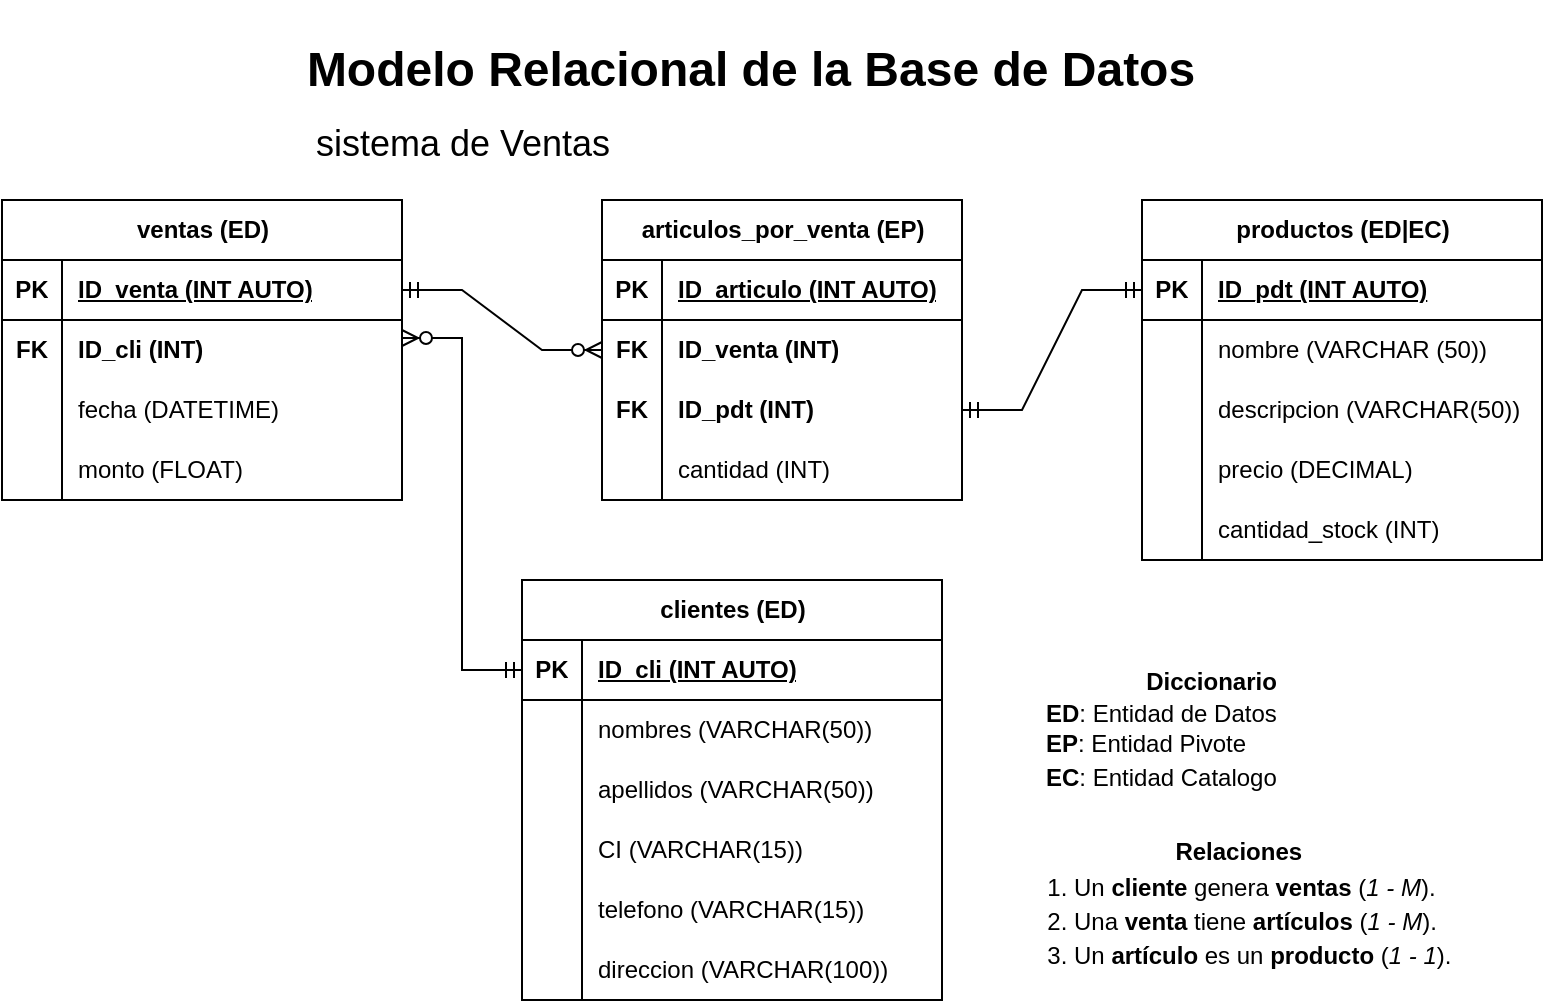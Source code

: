 <mxfile version="24.2.2" type="device">
  <diagram name="Página-1" id="UFSSHMcw-jDm44Lc_MhE">
    <mxGraphModel dx="880" dy="434" grid="1" gridSize="10" guides="1" tooltips="1" connect="1" arrows="1" fold="1" page="1" pageScale="1" pageWidth="827" pageHeight="1169" math="0" shadow="0">
      <root>
        <mxCell id="0" />
        <mxCell id="1" parent="0" />
        <mxCell id="s9vYjzdB2l7LlvI2mAxt-33" value="ventas (ED)" style="shape=table;startSize=30;container=1;collapsible=1;childLayout=tableLayout;fixedRows=1;rowLines=0;fontStyle=1;align=center;resizeLast=1;html=1;" parent="1" vertex="1">
          <mxGeometry x="40" y="110" width="200" height="150" as="geometry" />
        </mxCell>
        <mxCell id="s9vYjzdB2l7LlvI2mAxt-34" value="" style="shape=tableRow;horizontal=0;startSize=0;swimlaneHead=0;swimlaneBody=0;fillColor=none;collapsible=0;dropTarget=0;points=[[0,0.5],[1,0.5]];portConstraint=eastwest;top=0;left=0;right=0;bottom=1;" parent="s9vYjzdB2l7LlvI2mAxt-33" vertex="1">
          <mxGeometry y="30" width="200" height="30" as="geometry" />
        </mxCell>
        <mxCell id="s9vYjzdB2l7LlvI2mAxt-35" value="PK" style="shape=partialRectangle;connectable=0;fillColor=none;top=0;left=0;bottom=0;right=0;fontStyle=1;overflow=hidden;whiteSpace=wrap;html=1;" parent="s9vYjzdB2l7LlvI2mAxt-34" vertex="1">
          <mxGeometry width="30" height="30" as="geometry">
            <mxRectangle width="30" height="30" as="alternateBounds" />
          </mxGeometry>
        </mxCell>
        <mxCell id="s9vYjzdB2l7LlvI2mAxt-36" value="ID_venta (INT AUTO)" style="shape=partialRectangle;connectable=0;fillColor=none;top=0;left=0;bottom=0;right=0;align=left;spacingLeft=6;fontStyle=5;overflow=hidden;whiteSpace=wrap;html=1;strokeWidth=1;" parent="s9vYjzdB2l7LlvI2mAxt-34" vertex="1">
          <mxGeometry x="30" width="170" height="30" as="geometry">
            <mxRectangle width="170" height="30" as="alternateBounds" />
          </mxGeometry>
        </mxCell>
        <mxCell id="s9vYjzdB2l7LlvI2mAxt-43" value="" style="shape=tableRow;horizontal=0;startSize=0;swimlaneHead=0;swimlaneBody=0;fillColor=none;collapsible=0;dropTarget=0;points=[[0,0.5],[1,0.5]];portConstraint=eastwest;top=0;left=0;right=0;bottom=0;" parent="s9vYjzdB2l7LlvI2mAxt-33" vertex="1">
          <mxGeometry y="60" width="200" height="30" as="geometry" />
        </mxCell>
        <mxCell id="s9vYjzdB2l7LlvI2mAxt-44" value="&lt;b&gt;FK&lt;/b&gt;" style="shape=partialRectangle;connectable=0;fillColor=none;top=0;left=0;bottom=0;right=0;editable=1;overflow=hidden;whiteSpace=wrap;html=1;" parent="s9vYjzdB2l7LlvI2mAxt-43" vertex="1">
          <mxGeometry width="30" height="30" as="geometry">
            <mxRectangle width="30" height="30" as="alternateBounds" />
          </mxGeometry>
        </mxCell>
        <mxCell id="s9vYjzdB2l7LlvI2mAxt-45" value="&lt;b&gt;ID_cli (INT)&lt;/b&gt;" style="shape=partialRectangle;connectable=0;fillColor=none;top=0;left=0;bottom=0;right=0;align=left;spacingLeft=6;overflow=hidden;whiteSpace=wrap;html=1;" parent="s9vYjzdB2l7LlvI2mAxt-43" vertex="1">
          <mxGeometry x="30" width="170" height="30" as="geometry">
            <mxRectangle width="170" height="30" as="alternateBounds" />
          </mxGeometry>
        </mxCell>
        <mxCell id="s9vYjzdB2l7LlvI2mAxt-46" value="" style="shape=tableRow;horizontal=0;startSize=0;swimlaneHead=0;swimlaneBody=0;fillColor=none;collapsible=0;dropTarget=0;points=[[0,0.5],[1,0.5]];portConstraint=eastwest;top=0;left=0;right=0;bottom=0;" parent="s9vYjzdB2l7LlvI2mAxt-33" vertex="1">
          <mxGeometry y="90" width="200" height="30" as="geometry" />
        </mxCell>
        <mxCell id="s9vYjzdB2l7LlvI2mAxt-47" value="" style="shape=partialRectangle;connectable=0;fillColor=none;top=0;left=0;bottom=0;right=0;editable=1;overflow=hidden;whiteSpace=wrap;html=1;" parent="s9vYjzdB2l7LlvI2mAxt-46" vertex="1">
          <mxGeometry width="30" height="30" as="geometry">
            <mxRectangle width="30" height="30" as="alternateBounds" />
          </mxGeometry>
        </mxCell>
        <mxCell id="s9vYjzdB2l7LlvI2mAxt-48" value="fecha (DATETIME)" style="shape=partialRectangle;connectable=0;fillColor=none;top=0;left=0;bottom=0;right=0;align=left;spacingLeft=6;overflow=hidden;whiteSpace=wrap;html=1;" parent="s9vYjzdB2l7LlvI2mAxt-46" vertex="1">
          <mxGeometry x="30" width="170" height="30" as="geometry">
            <mxRectangle width="170" height="30" as="alternateBounds" />
          </mxGeometry>
        </mxCell>
        <mxCell id="s9vYjzdB2l7LlvI2mAxt-49" value="" style="shape=tableRow;horizontal=0;startSize=0;swimlaneHead=0;swimlaneBody=0;fillColor=none;collapsible=0;dropTarget=0;points=[[0,0.5],[1,0.5]];portConstraint=eastwest;top=0;left=0;right=0;bottom=0;" parent="s9vYjzdB2l7LlvI2mAxt-33" vertex="1">
          <mxGeometry y="120" width="200" height="30" as="geometry" />
        </mxCell>
        <mxCell id="s9vYjzdB2l7LlvI2mAxt-50" value="" style="shape=partialRectangle;connectable=0;fillColor=none;top=0;left=0;bottom=0;right=0;editable=1;overflow=hidden;whiteSpace=wrap;html=1;" parent="s9vYjzdB2l7LlvI2mAxt-49" vertex="1">
          <mxGeometry width="30" height="30" as="geometry">
            <mxRectangle width="30" height="30" as="alternateBounds" />
          </mxGeometry>
        </mxCell>
        <mxCell id="s9vYjzdB2l7LlvI2mAxt-51" value="monto (FLOAT)" style="shape=partialRectangle;connectable=0;fillColor=none;top=0;left=0;bottom=0;right=0;align=left;spacingLeft=6;overflow=hidden;whiteSpace=wrap;html=1;" parent="s9vYjzdB2l7LlvI2mAxt-49" vertex="1">
          <mxGeometry x="30" width="170" height="30" as="geometry">
            <mxRectangle width="170" height="30" as="alternateBounds" />
          </mxGeometry>
        </mxCell>
        <mxCell id="s9vYjzdB2l7LlvI2mAxt-55" value="productos (ED|EC)" style="shape=table;startSize=30;container=1;collapsible=1;childLayout=tableLayout;fixedRows=1;rowLines=0;fontStyle=1;align=center;resizeLast=1;html=1;" parent="1" vertex="1">
          <mxGeometry x="610" y="110" width="200" height="180" as="geometry" />
        </mxCell>
        <mxCell id="s9vYjzdB2l7LlvI2mAxt-56" value="" style="shape=tableRow;horizontal=0;startSize=0;swimlaneHead=0;swimlaneBody=0;fillColor=none;collapsible=0;dropTarget=0;points=[[0,0.5],[1,0.5]];portConstraint=eastwest;top=0;left=0;right=0;bottom=1;" parent="s9vYjzdB2l7LlvI2mAxt-55" vertex="1">
          <mxGeometry y="30" width="200" height="30" as="geometry" />
        </mxCell>
        <mxCell id="s9vYjzdB2l7LlvI2mAxt-57" value="PK" style="shape=partialRectangle;connectable=0;fillColor=none;top=0;left=0;bottom=0;right=0;fontStyle=1;overflow=hidden;whiteSpace=wrap;html=1;" parent="s9vYjzdB2l7LlvI2mAxt-56" vertex="1">
          <mxGeometry width="30" height="30" as="geometry">
            <mxRectangle width="30" height="30" as="alternateBounds" />
          </mxGeometry>
        </mxCell>
        <mxCell id="s9vYjzdB2l7LlvI2mAxt-58" value="ID_pdt (INT AUTO)" style="shape=partialRectangle;connectable=0;fillColor=none;top=0;left=0;bottom=0;right=0;align=left;spacingLeft=6;fontStyle=5;overflow=hidden;whiteSpace=wrap;html=1;" parent="s9vYjzdB2l7LlvI2mAxt-56" vertex="1">
          <mxGeometry x="30" width="170" height="30" as="geometry">
            <mxRectangle width="170" height="30" as="alternateBounds" />
          </mxGeometry>
        </mxCell>
        <mxCell id="aTo9K0Cr73ZjiDbFs6Ed-13" value="" style="shape=tableRow;horizontal=0;startSize=0;swimlaneHead=0;swimlaneBody=0;fillColor=none;collapsible=0;dropTarget=0;points=[[0,0.5],[1,0.5]];portConstraint=eastwest;top=0;left=0;right=0;bottom=0;" parent="s9vYjzdB2l7LlvI2mAxt-55" vertex="1">
          <mxGeometry y="60" width="200" height="30" as="geometry" />
        </mxCell>
        <mxCell id="aTo9K0Cr73ZjiDbFs6Ed-14" value="" style="shape=partialRectangle;connectable=0;fillColor=none;top=0;left=0;bottom=0;right=0;editable=1;overflow=hidden;whiteSpace=wrap;html=1;" parent="aTo9K0Cr73ZjiDbFs6Ed-13" vertex="1">
          <mxGeometry width="30" height="30" as="geometry">
            <mxRectangle width="30" height="30" as="alternateBounds" />
          </mxGeometry>
        </mxCell>
        <mxCell id="aTo9K0Cr73ZjiDbFs6Ed-15" value="nombre (VARCHAR (50))" style="shape=partialRectangle;connectable=0;fillColor=none;top=0;left=0;bottom=0;right=0;align=left;spacingLeft=6;overflow=hidden;whiteSpace=wrap;html=1;" parent="aTo9K0Cr73ZjiDbFs6Ed-13" vertex="1">
          <mxGeometry x="30" width="170" height="30" as="geometry">
            <mxRectangle width="170" height="30" as="alternateBounds" />
          </mxGeometry>
        </mxCell>
        <mxCell id="s9vYjzdB2l7LlvI2mAxt-59" value="" style="shape=tableRow;horizontal=0;startSize=0;swimlaneHead=0;swimlaneBody=0;fillColor=none;collapsible=0;dropTarget=0;points=[[0,0.5],[1,0.5]];portConstraint=eastwest;top=0;left=0;right=0;bottom=0;" parent="s9vYjzdB2l7LlvI2mAxt-55" vertex="1">
          <mxGeometry y="90" width="200" height="30" as="geometry" />
        </mxCell>
        <mxCell id="s9vYjzdB2l7LlvI2mAxt-60" value="" style="shape=partialRectangle;connectable=0;fillColor=none;top=0;left=0;bottom=0;right=0;editable=1;overflow=hidden;whiteSpace=wrap;html=1;" parent="s9vYjzdB2l7LlvI2mAxt-59" vertex="1">
          <mxGeometry width="30" height="30" as="geometry">
            <mxRectangle width="30" height="30" as="alternateBounds" />
          </mxGeometry>
        </mxCell>
        <mxCell id="s9vYjzdB2l7LlvI2mAxt-61" value="descripcion (VARCHAR(50))" style="shape=partialRectangle;connectable=0;fillColor=none;top=0;left=0;bottom=0;right=0;align=left;spacingLeft=6;overflow=hidden;whiteSpace=wrap;html=1;" parent="s9vYjzdB2l7LlvI2mAxt-59" vertex="1">
          <mxGeometry x="30" width="170" height="30" as="geometry">
            <mxRectangle width="170" height="30" as="alternateBounds" />
          </mxGeometry>
        </mxCell>
        <mxCell id="s9vYjzdB2l7LlvI2mAxt-62" value="" style="shape=tableRow;horizontal=0;startSize=0;swimlaneHead=0;swimlaneBody=0;fillColor=none;collapsible=0;dropTarget=0;points=[[0,0.5],[1,0.5]];portConstraint=eastwest;top=0;left=0;right=0;bottom=0;" parent="s9vYjzdB2l7LlvI2mAxt-55" vertex="1">
          <mxGeometry y="120" width="200" height="30" as="geometry" />
        </mxCell>
        <mxCell id="s9vYjzdB2l7LlvI2mAxt-63" value="" style="shape=partialRectangle;connectable=0;fillColor=none;top=0;left=0;bottom=0;right=0;editable=1;overflow=hidden;whiteSpace=wrap;html=1;" parent="s9vYjzdB2l7LlvI2mAxt-62" vertex="1">
          <mxGeometry width="30" height="30" as="geometry">
            <mxRectangle width="30" height="30" as="alternateBounds" />
          </mxGeometry>
        </mxCell>
        <mxCell id="s9vYjzdB2l7LlvI2mAxt-64" value="precio (DECIMAL)" style="shape=partialRectangle;connectable=0;fillColor=none;top=0;left=0;bottom=0;right=0;align=left;spacingLeft=6;overflow=hidden;whiteSpace=wrap;html=1;" parent="s9vYjzdB2l7LlvI2mAxt-62" vertex="1">
          <mxGeometry x="30" width="170" height="30" as="geometry">
            <mxRectangle width="170" height="30" as="alternateBounds" />
          </mxGeometry>
        </mxCell>
        <mxCell id="aTo9K0Cr73ZjiDbFs6Ed-16" value="" style="shape=tableRow;horizontal=0;startSize=0;swimlaneHead=0;swimlaneBody=0;fillColor=none;collapsible=0;dropTarget=0;points=[[0,0.5],[1,0.5]];portConstraint=eastwest;top=0;left=0;right=0;bottom=0;" parent="s9vYjzdB2l7LlvI2mAxt-55" vertex="1">
          <mxGeometry y="150" width="200" height="30" as="geometry" />
        </mxCell>
        <mxCell id="aTo9K0Cr73ZjiDbFs6Ed-17" value="" style="shape=partialRectangle;connectable=0;fillColor=none;top=0;left=0;bottom=0;right=0;editable=1;overflow=hidden;whiteSpace=wrap;html=1;" parent="aTo9K0Cr73ZjiDbFs6Ed-16" vertex="1">
          <mxGeometry width="30" height="30" as="geometry">
            <mxRectangle width="30" height="30" as="alternateBounds" />
          </mxGeometry>
        </mxCell>
        <mxCell id="aTo9K0Cr73ZjiDbFs6Ed-18" value="cantidad_stock (INT)" style="shape=partialRectangle;connectable=0;fillColor=none;top=0;left=0;bottom=0;right=0;align=left;spacingLeft=6;overflow=hidden;whiteSpace=wrap;html=1;" parent="aTo9K0Cr73ZjiDbFs6Ed-16" vertex="1">
          <mxGeometry x="30" width="170" height="30" as="geometry">
            <mxRectangle width="170" height="30" as="alternateBounds" />
          </mxGeometry>
        </mxCell>
        <mxCell id="s9vYjzdB2l7LlvI2mAxt-68" value="clientes (ED)" style="shape=table;startSize=30;container=1;collapsible=1;childLayout=tableLayout;fixedRows=1;rowLines=0;fontStyle=1;align=center;resizeLast=1;html=1;" parent="1" vertex="1">
          <mxGeometry x="300" y="300" width="210" height="210" as="geometry" />
        </mxCell>
        <mxCell id="s9vYjzdB2l7LlvI2mAxt-69" value="" style="shape=tableRow;horizontal=0;startSize=0;swimlaneHead=0;swimlaneBody=0;fillColor=none;collapsible=0;dropTarget=0;points=[[0,0.5],[1,0.5]];portConstraint=eastwest;top=0;left=0;right=0;bottom=1;" parent="s9vYjzdB2l7LlvI2mAxt-68" vertex="1">
          <mxGeometry y="30" width="210" height="30" as="geometry" />
        </mxCell>
        <mxCell id="s9vYjzdB2l7LlvI2mAxt-70" value="PK" style="shape=partialRectangle;connectable=0;fillColor=none;top=0;left=0;bottom=0;right=0;fontStyle=1;overflow=hidden;whiteSpace=wrap;html=1;" parent="s9vYjzdB2l7LlvI2mAxt-69" vertex="1">
          <mxGeometry width="30" height="30" as="geometry">
            <mxRectangle width="30" height="30" as="alternateBounds" />
          </mxGeometry>
        </mxCell>
        <mxCell id="s9vYjzdB2l7LlvI2mAxt-71" value="ID_cli (INT AUTO)" style="shape=partialRectangle;connectable=0;fillColor=none;top=0;left=0;bottom=0;right=0;align=left;spacingLeft=6;fontStyle=5;overflow=hidden;whiteSpace=wrap;html=1;" parent="s9vYjzdB2l7LlvI2mAxt-69" vertex="1">
          <mxGeometry x="30" width="180" height="30" as="geometry">
            <mxRectangle width="180" height="30" as="alternateBounds" />
          </mxGeometry>
        </mxCell>
        <mxCell id="s9vYjzdB2l7LlvI2mAxt-72" value="" style="shape=tableRow;horizontal=0;startSize=0;swimlaneHead=0;swimlaneBody=0;fillColor=none;collapsible=0;dropTarget=0;points=[[0,0.5],[1,0.5]];portConstraint=eastwest;top=0;left=0;right=0;bottom=0;" parent="s9vYjzdB2l7LlvI2mAxt-68" vertex="1">
          <mxGeometry y="60" width="210" height="30" as="geometry" />
        </mxCell>
        <mxCell id="s9vYjzdB2l7LlvI2mAxt-73" value="" style="shape=partialRectangle;connectable=0;fillColor=none;top=0;left=0;bottom=0;right=0;editable=1;overflow=hidden;whiteSpace=wrap;html=1;" parent="s9vYjzdB2l7LlvI2mAxt-72" vertex="1">
          <mxGeometry width="30" height="30" as="geometry">
            <mxRectangle width="30" height="30" as="alternateBounds" />
          </mxGeometry>
        </mxCell>
        <mxCell id="s9vYjzdB2l7LlvI2mAxt-74" value="nombres (VARCHAR(50))" style="shape=partialRectangle;connectable=0;fillColor=none;top=0;left=0;bottom=0;right=0;align=left;spacingLeft=6;overflow=hidden;whiteSpace=wrap;html=1;" parent="s9vYjzdB2l7LlvI2mAxt-72" vertex="1">
          <mxGeometry x="30" width="180" height="30" as="geometry">
            <mxRectangle width="180" height="30" as="alternateBounds" />
          </mxGeometry>
        </mxCell>
        <mxCell id="aTo9K0Cr73ZjiDbFs6Ed-7" value="" style="shape=tableRow;horizontal=0;startSize=0;swimlaneHead=0;swimlaneBody=0;fillColor=none;collapsible=0;dropTarget=0;points=[[0,0.5],[1,0.5]];portConstraint=eastwest;top=0;left=0;right=0;bottom=0;" parent="s9vYjzdB2l7LlvI2mAxt-68" vertex="1">
          <mxGeometry y="90" width="210" height="30" as="geometry" />
        </mxCell>
        <mxCell id="aTo9K0Cr73ZjiDbFs6Ed-8" value="" style="shape=partialRectangle;connectable=0;fillColor=none;top=0;left=0;bottom=0;right=0;editable=1;overflow=hidden;whiteSpace=wrap;html=1;" parent="aTo9K0Cr73ZjiDbFs6Ed-7" vertex="1">
          <mxGeometry width="30" height="30" as="geometry">
            <mxRectangle width="30" height="30" as="alternateBounds" />
          </mxGeometry>
        </mxCell>
        <mxCell id="aTo9K0Cr73ZjiDbFs6Ed-9" value="&lt;span style=&quot;background-color: initial;&quot;&gt;apellidos (VARCHAR(50))&lt;/span&gt;" style="shape=partialRectangle;connectable=0;fillColor=none;top=0;left=0;bottom=0;right=0;align=left;spacingLeft=6;overflow=hidden;whiteSpace=wrap;html=1;" parent="aTo9K0Cr73ZjiDbFs6Ed-7" vertex="1">
          <mxGeometry x="30" width="180" height="30" as="geometry">
            <mxRectangle width="180" height="30" as="alternateBounds" />
          </mxGeometry>
        </mxCell>
        <mxCell id="s9vYjzdB2l7LlvI2mAxt-75" value="" style="shape=tableRow;horizontal=0;startSize=0;swimlaneHead=0;swimlaneBody=0;fillColor=none;collapsible=0;dropTarget=0;points=[[0,0.5],[1,0.5]];portConstraint=eastwest;top=0;left=0;right=0;bottom=0;" parent="s9vYjzdB2l7LlvI2mAxt-68" vertex="1">
          <mxGeometry y="120" width="210" height="30" as="geometry" />
        </mxCell>
        <mxCell id="s9vYjzdB2l7LlvI2mAxt-76" value="" style="shape=partialRectangle;connectable=0;fillColor=none;top=0;left=0;bottom=0;right=0;editable=1;overflow=hidden;whiteSpace=wrap;html=1;" parent="s9vYjzdB2l7LlvI2mAxt-75" vertex="1">
          <mxGeometry width="30" height="30" as="geometry">
            <mxRectangle width="30" height="30" as="alternateBounds" />
          </mxGeometry>
        </mxCell>
        <mxCell id="s9vYjzdB2l7LlvI2mAxt-77" value="CI (VARCHAR(15))" style="shape=partialRectangle;connectable=0;fillColor=none;top=0;left=0;bottom=0;right=0;align=left;spacingLeft=6;overflow=hidden;whiteSpace=wrap;html=1;" parent="s9vYjzdB2l7LlvI2mAxt-75" vertex="1">
          <mxGeometry x="30" width="180" height="30" as="geometry">
            <mxRectangle width="180" height="30" as="alternateBounds" />
          </mxGeometry>
        </mxCell>
        <mxCell id="s9vYjzdB2l7LlvI2mAxt-81" value="" style="shape=tableRow;horizontal=0;startSize=0;swimlaneHead=0;swimlaneBody=0;fillColor=none;collapsible=0;dropTarget=0;points=[[0,0.5],[1,0.5]];portConstraint=eastwest;top=0;left=0;right=0;bottom=0;" parent="s9vYjzdB2l7LlvI2mAxt-68" vertex="1">
          <mxGeometry y="150" width="210" height="30" as="geometry" />
        </mxCell>
        <mxCell id="s9vYjzdB2l7LlvI2mAxt-82" value="" style="shape=partialRectangle;connectable=0;fillColor=none;top=0;left=0;bottom=0;right=0;editable=1;overflow=hidden;whiteSpace=wrap;html=1;" parent="s9vYjzdB2l7LlvI2mAxt-81" vertex="1">
          <mxGeometry width="30" height="30" as="geometry">
            <mxRectangle width="30" height="30" as="alternateBounds" />
          </mxGeometry>
        </mxCell>
        <mxCell id="s9vYjzdB2l7LlvI2mAxt-83" value="telefono (VARCHAR(15))" style="shape=partialRectangle;connectable=0;fillColor=none;top=0;left=0;bottom=0;right=0;align=left;spacingLeft=6;overflow=hidden;whiteSpace=wrap;html=1;" parent="s9vYjzdB2l7LlvI2mAxt-81" vertex="1">
          <mxGeometry x="30" width="180" height="30" as="geometry">
            <mxRectangle width="180" height="30" as="alternateBounds" />
          </mxGeometry>
        </mxCell>
        <mxCell id="s9vYjzdB2l7LlvI2mAxt-78" value="" style="shape=tableRow;horizontal=0;startSize=0;swimlaneHead=0;swimlaneBody=0;fillColor=none;collapsible=0;dropTarget=0;points=[[0,0.5],[1,0.5]];portConstraint=eastwest;top=0;left=0;right=0;bottom=0;" parent="s9vYjzdB2l7LlvI2mAxt-68" vertex="1">
          <mxGeometry y="180" width="210" height="30" as="geometry" />
        </mxCell>
        <mxCell id="s9vYjzdB2l7LlvI2mAxt-79" value="" style="shape=partialRectangle;connectable=0;fillColor=none;top=0;left=0;bottom=0;right=0;editable=1;overflow=hidden;whiteSpace=wrap;html=1;" parent="s9vYjzdB2l7LlvI2mAxt-78" vertex="1">
          <mxGeometry width="30" height="30" as="geometry">
            <mxRectangle width="30" height="30" as="alternateBounds" />
          </mxGeometry>
        </mxCell>
        <mxCell id="s9vYjzdB2l7LlvI2mAxt-80" value="direccion (VARCHAR(100))" style="shape=partialRectangle;connectable=0;fillColor=none;top=0;left=0;bottom=0;right=0;align=left;spacingLeft=6;overflow=hidden;whiteSpace=wrap;html=1;" parent="s9vYjzdB2l7LlvI2mAxt-78" vertex="1">
          <mxGeometry x="30" width="180" height="30" as="geometry">
            <mxRectangle width="180" height="30" as="alternateBounds" />
          </mxGeometry>
        </mxCell>
        <mxCell id="s9vYjzdB2l7LlvI2mAxt-84" value="articulos_por_venta (EP)" style="shape=table;startSize=30;container=1;collapsible=1;childLayout=tableLayout;fixedRows=1;rowLines=0;fontStyle=1;align=center;resizeLast=1;html=1;" parent="1" vertex="1">
          <mxGeometry x="340" y="110" width="180" height="150" as="geometry" />
        </mxCell>
        <mxCell id="s9vYjzdB2l7LlvI2mAxt-85" value="" style="shape=tableRow;horizontal=0;startSize=0;swimlaneHead=0;swimlaneBody=0;fillColor=none;collapsible=0;dropTarget=0;points=[[0,0.5],[1,0.5]];portConstraint=eastwest;top=0;left=0;right=0;bottom=1;" parent="s9vYjzdB2l7LlvI2mAxt-84" vertex="1">
          <mxGeometry y="30" width="180" height="30" as="geometry" />
        </mxCell>
        <mxCell id="s9vYjzdB2l7LlvI2mAxt-86" value="PK" style="shape=partialRectangle;connectable=0;fillColor=none;top=0;left=0;bottom=0;right=0;fontStyle=1;overflow=hidden;whiteSpace=wrap;html=1;" parent="s9vYjzdB2l7LlvI2mAxt-85" vertex="1">
          <mxGeometry width="30" height="30" as="geometry">
            <mxRectangle width="30" height="30" as="alternateBounds" />
          </mxGeometry>
        </mxCell>
        <mxCell id="s9vYjzdB2l7LlvI2mAxt-87" value="ID_articulo (INT AUTO)" style="shape=partialRectangle;connectable=0;fillColor=none;top=0;left=0;bottom=0;right=0;align=left;spacingLeft=6;fontStyle=5;overflow=hidden;whiteSpace=wrap;html=1;strokeWidth=8;" parent="s9vYjzdB2l7LlvI2mAxt-85" vertex="1">
          <mxGeometry x="30" width="150" height="30" as="geometry">
            <mxRectangle width="150" height="30" as="alternateBounds" />
          </mxGeometry>
        </mxCell>
        <mxCell id="s9vYjzdB2l7LlvI2mAxt-88" value="" style="shape=tableRow;horizontal=0;startSize=0;swimlaneHead=0;swimlaneBody=0;fillColor=none;collapsible=0;dropTarget=0;points=[[0,0.5],[1,0.5]];portConstraint=eastwest;top=0;left=0;right=0;bottom=0;" parent="s9vYjzdB2l7LlvI2mAxt-84" vertex="1">
          <mxGeometry y="60" width="180" height="30" as="geometry" />
        </mxCell>
        <mxCell id="s9vYjzdB2l7LlvI2mAxt-89" value="&lt;b&gt;FK&lt;/b&gt;" style="shape=partialRectangle;connectable=0;fillColor=none;top=0;left=0;bottom=0;right=0;editable=1;overflow=hidden;whiteSpace=wrap;html=1;" parent="s9vYjzdB2l7LlvI2mAxt-88" vertex="1">
          <mxGeometry width="30" height="30" as="geometry">
            <mxRectangle width="30" height="30" as="alternateBounds" />
          </mxGeometry>
        </mxCell>
        <mxCell id="s9vYjzdB2l7LlvI2mAxt-90" value="&lt;b&gt;ID_venta (INT)&lt;/b&gt;" style="shape=partialRectangle;connectable=0;fillColor=none;top=0;left=0;bottom=0;right=0;align=left;spacingLeft=6;overflow=hidden;whiteSpace=wrap;html=1;" parent="s9vYjzdB2l7LlvI2mAxt-88" vertex="1">
          <mxGeometry x="30" width="150" height="30" as="geometry">
            <mxRectangle width="150" height="30" as="alternateBounds" />
          </mxGeometry>
        </mxCell>
        <mxCell id="s9vYjzdB2l7LlvI2mAxt-91" value="" style="shape=tableRow;horizontal=0;startSize=0;swimlaneHead=0;swimlaneBody=0;fillColor=none;collapsible=0;dropTarget=0;points=[[0,0.5],[1,0.5]];portConstraint=eastwest;top=0;left=0;right=0;bottom=0;" parent="s9vYjzdB2l7LlvI2mAxt-84" vertex="1">
          <mxGeometry y="90" width="180" height="30" as="geometry" />
        </mxCell>
        <mxCell id="s9vYjzdB2l7LlvI2mAxt-92" value="&lt;b&gt;FK&lt;/b&gt;" style="shape=partialRectangle;connectable=0;fillColor=none;top=0;left=0;bottom=0;right=0;editable=1;overflow=hidden;whiteSpace=wrap;html=1;" parent="s9vYjzdB2l7LlvI2mAxt-91" vertex="1">
          <mxGeometry width="30" height="30" as="geometry">
            <mxRectangle width="30" height="30" as="alternateBounds" />
          </mxGeometry>
        </mxCell>
        <mxCell id="s9vYjzdB2l7LlvI2mAxt-93" value="&lt;b&gt;ID_pdt (INT)&lt;/b&gt;" style="shape=partialRectangle;connectable=0;fillColor=none;top=0;left=0;bottom=0;right=0;align=left;spacingLeft=6;overflow=hidden;whiteSpace=wrap;html=1;" parent="s9vYjzdB2l7LlvI2mAxt-91" vertex="1">
          <mxGeometry x="30" width="150" height="30" as="geometry">
            <mxRectangle width="150" height="30" as="alternateBounds" />
          </mxGeometry>
        </mxCell>
        <mxCell id="s9vYjzdB2l7LlvI2mAxt-94" value="" style="shape=tableRow;horizontal=0;startSize=0;swimlaneHead=0;swimlaneBody=0;fillColor=none;collapsible=0;dropTarget=0;points=[[0,0.5],[1,0.5]];portConstraint=eastwest;top=0;left=0;right=0;bottom=0;" parent="s9vYjzdB2l7LlvI2mAxt-84" vertex="1">
          <mxGeometry y="120" width="180" height="30" as="geometry" />
        </mxCell>
        <mxCell id="s9vYjzdB2l7LlvI2mAxt-95" value="" style="shape=partialRectangle;connectable=0;fillColor=none;top=0;left=0;bottom=0;right=0;editable=1;overflow=hidden;whiteSpace=wrap;html=1;" parent="s9vYjzdB2l7LlvI2mAxt-94" vertex="1">
          <mxGeometry width="30" height="30" as="geometry">
            <mxRectangle width="30" height="30" as="alternateBounds" />
          </mxGeometry>
        </mxCell>
        <mxCell id="s9vYjzdB2l7LlvI2mAxt-96" value="cantidad (INT)" style="shape=partialRectangle;connectable=0;fillColor=none;top=0;left=0;bottom=0;right=0;align=left;spacingLeft=6;overflow=hidden;whiteSpace=wrap;html=1;" parent="s9vYjzdB2l7LlvI2mAxt-94" vertex="1">
          <mxGeometry x="30" width="150" height="30" as="geometry">
            <mxRectangle width="150" height="30" as="alternateBounds" />
          </mxGeometry>
        </mxCell>
        <mxCell id="s9vYjzdB2l7LlvI2mAxt-98" value="" style="edgeStyle=entityRelationEdgeStyle;fontSize=12;html=1;endArrow=ERzeroToMany;startArrow=ERmandOne;rounded=0;exitX=1;exitY=0.5;exitDx=0;exitDy=0;entryX=0;entryY=0.5;entryDx=0;entryDy=0;" parent="1" source="s9vYjzdB2l7LlvI2mAxt-34" target="s9vYjzdB2l7LlvI2mAxt-88" edge="1">
          <mxGeometry width="100" height="100" relative="1" as="geometry">
            <mxPoint x="350" y="300" as="sourcePoint" />
            <mxPoint x="450" y="200" as="targetPoint" />
          </mxGeometry>
        </mxCell>
        <mxCell id="s9vYjzdB2l7LlvI2mAxt-99" value="" style="edgeStyle=entityRelationEdgeStyle;fontSize=12;html=1;endArrow=ERmandOne;startArrow=ERmandOne;rounded=0;exitX=1;exitY=0.5;exitDx=0;exitDy=0;entryX=0;entryY=0.5;entryDx=0;entryDy=0;" parent="1" source="s9vYjzdB2l7LlvI2mAxt-91" target="s9vYjzdB2l7LlvI2mAxt-56" edge="1">
          <mxGeometry width="100" height="100" relative="1" as="geometry">
            <mxPoint x="350" y="300" as="sourcePoint" />
            <mxPoint x="450" y="200" as="targetPoint" />
          </mxGeometry>
        </mxCell>
        <mxCell id="s9vYjzdB2l7LlvI2mAxt-100" value="Modelo Relacional de la Base de Datos" style="text;strokeColor=none;fillColor=none;html=1;fontSize=24;fontStyle=1;verticalAlign=middle;align=center;" parent="1" vertex="1">
          <mxGeometry x="151" y="10" width="525" height="70" as="geometry" />
        </mxCell>
        <mxCell id="s9vYjzdB2l7LlvI2mAxt-101" value="&lt;span style=&quot;font-weight: normal;&quot;&gt;&lt;font style=&quot;font-size: 18px;&quot;&gt;sistema de Ventas&lt;/font&gt;&lt;/span&gt;" style="text;strokeColor=none;fillColor=none;html=1;fontSize=24;fontStyle=1;verticalAlign=middle;align=center;" parent="1" vertex="1">
          <mxGeometry x="100" y="60" width="340" height="40" as="geometry" />
        </mxCell>
        <mxCell id="aTo9K0Cr73ZjiDbFs6Ed-20" value="" style="edgeStyle=entityRelationEdgeStyle;fontSize=12;html=1;endArrow=ERzeroToMany;startArrow=ERmandOne;rounded=0;exitX=0;exitY=0.5;exitDx=0;exitDy=0;entryX=1;entryY=0.3;entryDx=0;entryDy=0;entryPerimeter=0;" parent="1" source="s9vYjzdB2l7LlvI2mAxt-69" target="s9vYjzdB2l7LlvI2mAxt-43" edge="1">
          <mxGeometry width="100" height="100" relative="1" as="geometry">
            <mxPoint x="240" y="150" as="sourcePoint" />
            <mxPoint x="260" y="345" as="targetPoint" />
            <Array as="points">
              <mxPoint x="210" y="150" />
              <mxPoint x="220" y="230" />
              <mxPoint x="210" y="170" />
              <mxPoint x="160" y="335" />
              <mxPoint x="80" y="200" />
              <mxPoint x="140" y="200" />
              <mxPoint x="160" y="270" />
              <mxPoint x="230" y="290" />
              <mxPoint x="240" y="350" />
              <mxPoint x="100" y="305" />
              <mxPoint x="170" y="275" />
              <mxPoint x="200" y="335" />
              <mxPoint x="140" y="335" />
              <mxPoint x="180" y="325" />
            </Array>
          </mxGeometry>
        </mxCell>
        <mxCell id="Zdx0Hihj-wHxov8RTZiv-2" value="&lt;div style=&quot;text-align: right; line-height: 140%;&quot;&gt;&lt;b&gt;Diccionario&lt;/b&gt;&lt;/div&gt;&lt;b&gt;ED&lt;/b&gt;: Entidad de Datos&lt;div style=&quot;line-height: 140%;&quot;&gt;&lt;b&gt;EP&lt;/b&gt;: Entidad Pivote&lt;/div&gt;&lt;div style=&quot;line-height: 140%;&quot;&gt;&lt;b&gt;EC&lt;/b&gt;: Entidad Catalogo&lt;/div&gt;" style="text;html=1;align=left;verticalAlign=middle;whiteSpace=wrap;rounded=0;" parent="1" vertex="1">
          <mxGeometry x="560" y="340" width="150" height="70" as="geometry" />
        </mxCell>
        <mxCell id="Zdx0Hihj-wHxov8RTZiv-3" value="&lt;div style=&quot;text-align: center;&quot;&gt;&lt;span style=&quot;background-color: initial;&quot;&gt;&lt;b&gt;Relaciones&lt;/b&gt;&lt;/span&gt;&lt;/div&gt;&lt;div style=&quot;&quot;&gt;&lt;ol style=&quot;box-sizing: border-box; padding-left: 2em; margin-top: 0px; margin-bottom: 16px;&quot; dir=&quot;auto&quot;&gt;&lt;li style=&quot;box-sizing: border-box; margin-top: 0.25em;&quot;&gt;&lt;font style=&quot;font-size: 12px;&quot;&gt;Un&amp;nbsp;&lt;span style=&quot;box-sizing: border-box; font-weight: var(--base-text-weight-semibold, 600);&quot;&gt;cliente&lt;/span&gt;&amp;nbsp;genera&amp;nbsp;&lt;span style=&quot;box-sizing: border-box; font-weight: var(--base-text-weight-semibold, 600);&quot;&gt;ventas&lt;/span&gt;&amp;nbsp;(&lt;em style=&quot;box-sizing: border-box;&quot;&gt;1 - M&lt;/em&gt;).&lt;/font&gt;&lt;/li&gt;&lt;li style=&quot;box-sizing: border-box; margin-top: 0.25em;&quot;&gt;&lt;font style=&quot;font-size: 12px;&quot;&gt;Una&amp;nbsp;&lt;span style=&quot;box-sizing: border-box; font-weight: var(--base-text-weight-semibold, 600);&quot;&gt;venta&lt;/span&gt;&amp;nbsp;tiene&amp;nbsp;&lt;span style=&quot;box-sizing: border-box; font-weight: var(--base-text-weight-semibold, 600);&quot;&gt;artículos&lt;/span&gt;&amp;nbsp;(&lt;em style=&quot;box-sizing: border-box;&quot;&gt;1 - M&lt;/em&gt;).&lt;/font&gt;&lt;/li&gt;&lt;li style=&quot;box-sizing: border-box; margin-top: 0.25em;&quot;&gt;&lt;font style=&quot;font-size: 12px;&quot;&gt;Un&amp;nbsp;&lt;span style=&quot;box-sizing: border-box; font-weight: var(--base-text-weight-semibold, 600);&quot;&gt;artículo&lt;/span&gt;&amp;nbsp;es un&amp;nbsp;&lt;span style=&quot;box-sizing: border-box; font-weight: var(--base-text-weight-semibold, 600);&quot;&gt;producto&lt;/span&gt;&amp;nbsp;(&lt;em style=&quot;box-sizing: border-box;&quot;&gt;1 - 1&lt;/em&gt;).&lt;/font&gt;&lt;/li&gt;&lt;/ol&gt;&lt;/div&gt;" style="text;html=1;align=left;verticalAlign=middle;whiteSpace=wrap;rounded=0;" parent="1" vertex="1">
          <mxGeometry x="550" y="430" width="240" height="80" as="geometry" />
        </mxCell>
      </root>
    </mxGraphModel>
  </diagram>
</mxfile>
